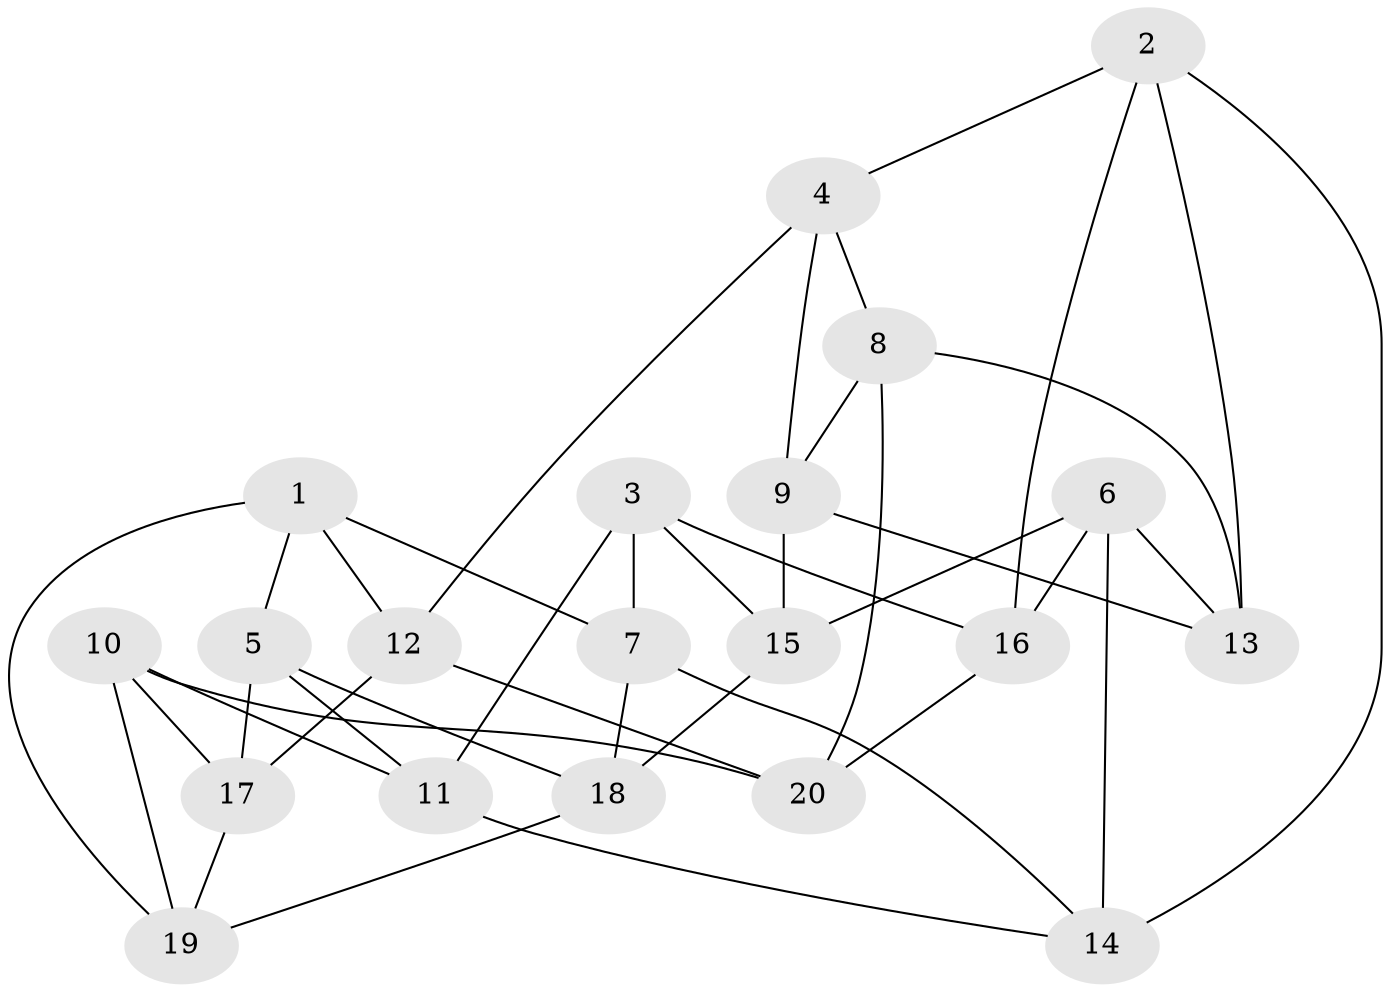 // Generated by graph-tools (version 1.1) at 2025/46/02/15/25 05:46:28]
// undirected, 20 vertices, 40 edges
graph export_dot {
graph [start="1"]
  node [color=gray90,style=filled];
  1;
  2;
  3;
  4;
  5;
  6;
  7;
  8;
  9;
  10;
  11;
  12;
  13;
  14;
  15;
  16;
  17;
  18;
  19;
  20;
  1 -- 19;
  1 -- 7;
  1 -- 5;
  1 -- 12;
  2 -- 14;
  2 -- 13;
  2 -- 4;
  2 -- 16;
  3 -- 7;
  3 -- 15;
  3 -- 16;
  3 -- 11;
  4 -- 8;
  4 -- 12;
  4 -- 9;
  5 -- 11;
  5 -- 18;
  5 -- 17;
  6 -- 15;
  6 -- 14;
  6 -- 16;
  6 -- 13;
  7 -- 18;
  7 -- 14;
  8 -- 13;
  8 -- 20;
  8 -- 9;
  9 -- 15;
  9 -- 13;
  10 -- 11;
  10 -- 19;
  10 -- 20;
  10 -- 17;
  11 -- 14;
  12 -- 20;
  12 -- 17;
  15 -- 18;
  16 -- 20;
  17 -- 19;
  18 -- 19;
}
